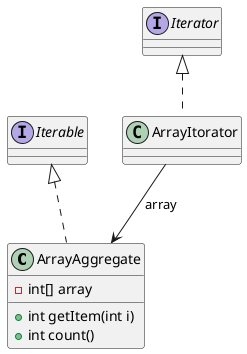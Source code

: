 @startuml
'https://plantuml.com/class-diagram
class ArrayAggregate{
    - int[] array
    + int getItem(int i)
    + int count()
}
interface Iterable
interface Iterator
Iterable <|.. ArrayAggregate
Iterator <|.. ArrayItorator
ArrayItorator --> ArrayAggregate: array

@enduml